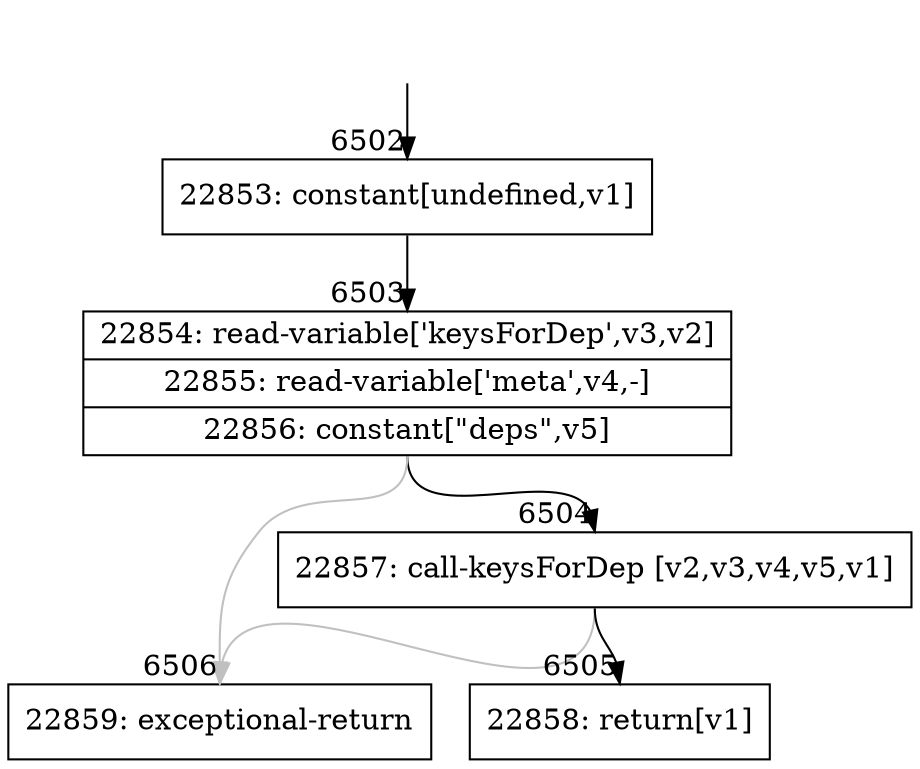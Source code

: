 digraph {
rankdir="TD"
BB_entry531[shape=none,label=""];
BB_entry531 -> BB6502 [tailport=s, headport=n, headlabel="    6502"]
BB6502 [shape=record label="{22853: constant[undefined,v1]}" ] 
BB6502 -> BB6503 [tailport=s, headport=n, headlabel="      6503"]
BB6503 [shape=record label="{22854: read-variable['keysForDep',v3,v2]|22855: read-variable['meta',v4,-]|22856: constant[\"deps\",v5]}" ] 
BB6503 -> BB6504 [tailport=s, headport=n, headlabel="      6504"]
BB6503 -> BB6506 [tailport=s, headport=n, color=gray, headlabel="      6506"]
BB6504 [shape=record label="{22857: call-keysForDep [v2,v3,v4,v5,v1]}" ] 
BB6504 -> BB6505 [tailport=s, headport=n, headlabel="      6505"]
BB6504 -> BB6506 [tailport=s, headport=n, color=gray]
BB6505 [shape=record label="{22858: return[v1]}" ] 
BB6506 [shape=record label="{22859: exceptional-return}" ] 
//#$~ 12171
}
